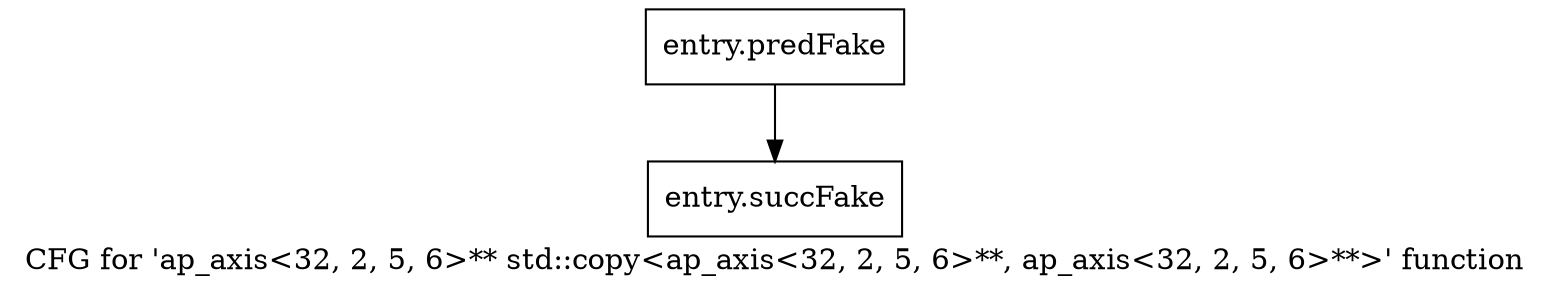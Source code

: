 digraph "CFG for 'ap_axis\<32, 2, 5, 6\>** std::copy\<ap_axis\<32, 2, 5, 6\>**, ap_axis\<32, 2, 5, 6\>**\>' function" {
	label="CFG for 'ap_axis\<32, 2, 5, 6\>** std::copy\<ap_axis\<32, 2, 5, 6\>**, ap_axis\<32, 2, 5, 6\>**\>' function";

	Node0x4852100 [shape=record,filename="",linenumber="",label="{entry.predFake}"];
	Node0x4852100 -> Node0x488b590[ callList="" memoryops="" filename="/proj/xbuilds/2019.2_0801_1/installs/lin64/Vivado/HEAD/tps/lnx64/gcc-6.2.0/lib/gcc/x86_64-pc-linux-gnu/6.2.0/../../../../include/c++/6.2.0/bits/stl_algobase.h"];
	Node0x488b590 [shape=record,filename="/proj/xbuilds/2019.2_0801_1/installs/lin64/Vivado/HEAD/tps/lnx64/gcc-6.2.0/lib/gcc/x86_64-pc-linux-gnu/6.2.0/../../../../include/c++/6.2.0/bits/stl_algobase.h",linenumber="454",label="{entry.succFake}"];
}
